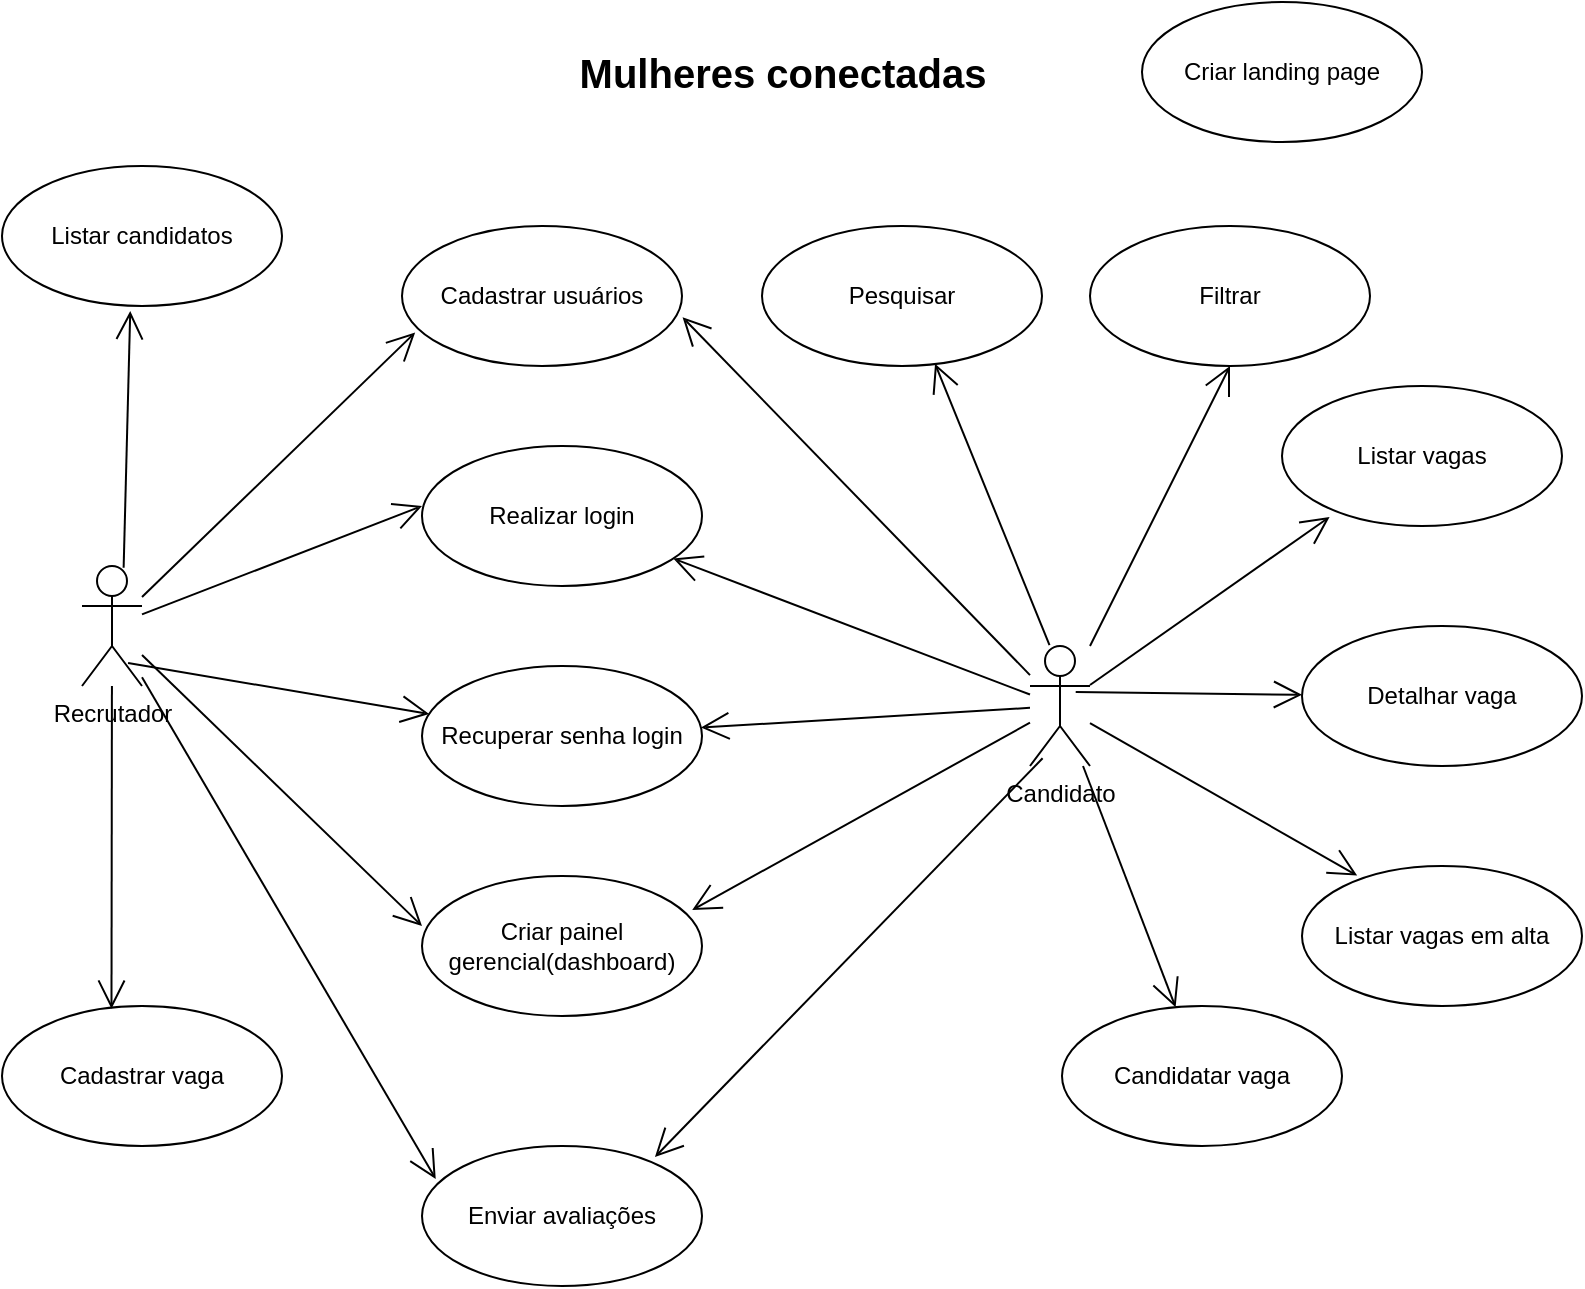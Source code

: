 <mxfile version="24.7.8">
  <diagram name="Página-1" id="XKjjT0ZuuCHtr4cCry9K">
    <mxGraphModel dx="1195" dy="650" grid="1" gridSize="10" guides="1" tooltips="1" connect="1" arrows="1" fold="1" page="1" pageScale="1" pageWidth="827" pageHeight="1169" math="0" shadow="0">
      <root>
        <mxCell id="0" />
        <mxCell id="1" parent="0" />
        <mxCell id="X-GNCtoVI3WKxDargWVG-1" value="Mulheres conectadas" style="text;align=center;fontStyle=1;verticalAlign=middle;spacingLeft=3;spacingRight=3;strokeColor=none;rotatable=0;points=[[0,0.5],[1,0.5]];portConstraint=eastwest;html=1;fontSize=20;" parent="1" vertex="1">
          <mxGeometry x="290" y="170" width="220" height="26" as="geometry" />
        </mxCell>
        <mxCell id="X-GNCtoVI3WKxDargWVG-2" value="Recrutador" style="shape=umlActor;verticalLabelPosition=bottom;verticalAlign=top;html=1;" parent="1" vertex="1">
          <mxGeometry x="50" y="430" width="30" height="60" as="geometry" />
        </mxCell>
        <mxCell id="X-GNCtoVI3WKxDargWVG-5" value="Candidato" style="shape=umlActor;verticalLabelPosition=bottom;verticalAlign=top;html=1;" parent="1" vertex="1">
          <mxGeometry x="524" y="470" width="30" height="60" as="geometry" />
        </mxCell>
        <mxCell id="X-GNCtoVI3WKxDargWVG-6" value="Criar landing page" style="ellipse;whiteSpace=wrap;html=1;" parent="1" vertex="1">
          <mxGeometry x="580" y="148" width="140" height="70" as="geometry" />
        </mxCell>
        <mxCell id="X-GNCtoVI3WKxDargWVG-8" value="Cadastrar usuários" style="ellipse;whiteSpace=wrap;html=1;" parent="1" vertex="1">
          <mxGeometry x="210" y="260" width="140" height="70" as="geometry" />
        </mxCell>
        <mxCell id="X-GNCtoVI3WKxDargWVG-9" value="Realizar login" style="ellipse;whiteSpace=wrap;html=1;" parent="1" vertex="1">
          <mxGeometry x="220" y="370" width="140" height="70" as="geometry" />
        </mxCell>
        <mxCell id="X-GNCtoVI3WKxDargWVG-10" value="Recuperar senha login" style="ellipse;whiteSpace=wrap;html=1;" parent="1" vertex="1">
          <mxGeometry x="220" y="480" width="140" height="70" as="geometry" />
        </mxCell>
        <mxCell id="X-GNCtoVI3WKxDargWVG-11" value="Criar painel gerencial(dashboard)" style="ellipse;whiteSpace=wrap;html=1;" parent="1" vertex="1">
          <mxGeometry x="220" y="585" width="140" height="70" as="geometry" />
        </mxCell>
        <mxCell id="X-GNCtoVI3WKxDargWVG-12" value="Cadastrar vaga" style="ellipse;whiteSpace=wrap;html=1;" parent="1" vertex="1">
          <mxGeometry x="10" y="650" width="140" height="70" as="geometry" />
        </mxCell>
        <mxCell id="X-GNCtoVI3WKxDargWVG-13" value="Candidatar vaga" style="ellipse;whiteSpace=wrap;html=1;" parent="1" vertex="1">
          <mxGeometry x="540" y="650" width="140" height="70" as="geometry" />
        </mxCell>
        <mxCell id="X-GNCtoVI3WKxDargWVG-14" value="Detalhar vaga" style="ellipse;whiteSpace=wrap;html=1;" parent="1" vertex="1">
          <mxGeometry x="660" y="460" width="140" height="70" as="geometry" />
        </mxCell>
        <mxCell id="X-GNCtoVI3WKxDargWVG-15" value="Listar vagas" style="ellipse;whiteSpace=wrap;html=1;" parent="1" vertex="1">
          <mxGeometry x="650" y="340" width="140" height="70" as="geometry" />
        </mxCell>
        <mxCell id="X-GNCtoVI3WKxDargWVG-16" value="Listar vagas em alta" style="ellipse;whiteSpace=wrap;html=1;" parent="1" vertex="1">
          <mxGeometry x="660" y="580" width="140" height="70" as="geometry" />
        </mxCell>
        <mxCell id="Z68_rBtBPnGmAzobaYoH-1" value="Enviar avaliações" style="ellipse;whiteSpace=wrap;html=1;" vertex="1" parent="1">
          <mxGeometry x="220" y="720" width="140" height="70" as="geometry" />
        </mxCell>
        <mxCell id="Z68_rBtBPnGmAzobaYoH-2" value="Filtrar" style="ellipse;whiteSpace=wrap;html=1;" vertex="1" parent="1">
          <mxGeometry x="554" y="260" width="140" height="70" as="geometry" />
        </mxCell>
        <mxCell id="Z68_rBtBPnGmAzobaYoH-3" value="Pesquisar" style="ellipse;whiteSpace=wrap;html=1;" vertex="1" parent="1">
          <mxGeometry x="390" y="260" width="140" height="70" as="geometry" />
        </mxCell>
        <mxCell id="Z68_rBtBPnGmAzobaYoH-6" value="" style="endArrow=open;endFill=1;endSize=12;html=1;rounded=0;entryX=0.047;entryY=0.761;entryDx=0;entryDy=0;entryPerimeter=0;" edge="1" parent="1" source="X-GNCtoVI3WKxDargWVG-2" target="X-GNCtoVI3WKxDargWVG-8">
          <mxGeometry width="160" relative="1" as="geometry">
            <mxPoint x="140" y="390" as="sourcePoint" />
            <mxPoint x="300" y="390" as="targetPoint" />
          </mxGeometry>
        </mxCell>
        <mxCell id="Z68_rBtBPnGmAzobaYoH-7" value="" style="endArrow=open;endFill=1;endSize=12;html=1;rounded=0;entryX=1.002;entryY=0.652;entryDx=0;entryDy=0;entryPerimeter=0;" edge="1" parent="1" source="X-GNCtoVI3WKxDargWVG-5" target="X-GNCtoVI3WKxDargWVG-8">
          <mxGeometry width="160" relative="1" as="geometry">
            <mxPoint x="330" y="379" as="sourcePoint" />
            <mxPoint x="438" y="320" as="targetPoint" />
          </mxGeometry>
        </mxCell>
        <mxCell id="Z68_rBtBPnGmAzobaYoH-9" value="" style="endArrow=open;endFill=1;endSize=12;html=1;rounded=0;entryX=0;entryY=0.429;entryDx=0;entryDy=0;entryPerimeter=0;" edge="1" parent="1" source="X-GNCtoVI3WKxDargWVG-2" target="X-GNCtoVI3WKxDargWVG-9">
          <mxGeometry width="160" relative="1" as="geometry">
            <mxPoint x="119" y="382" as="sourcePoint" />
            <mxPoint x="227" y="323" as="targetPoint" />
          </mxGeometry>
        </mxCell>
        <mxCell id="Z68_rBtBPnGmAzobaYoH-10" value="" style="endArrow=open;endFill=1;endSize=12;html=1;rounded=0;" edge="1" parent="1" source="X-GNCtoVI3WKxDargWVG-5" target="X-GNCtoVI3WKxDargWVG-9">
          <mxGeometry width="160" relative="1" as="geometry">
            <mxPoint x="129" y="392" as="sourcePoint" />
            <mxPoint x="237" y="333" as="targetPoint" />
          </mxGeometry>
        </mxCell>
        <mxCell id="Z68_rBtBPnGmAzobaYoH-11" value="" style="endArrow=open;endFill=1;endSize=12;html=1;rounded=0;exitX=0.768;exitY=0.809;exitDx=0;exitDy=0;exitPerimeter=0;" edge="1" parent="1" source="X-GNCtoVI3WKxDargWVG-2" target="X-GNCtoVI3WKxDargWVG-10">
          <mxGeometry width="160" relative="1" as="geometry">
            <mxPoint x="119" y="391" as="sourcePoint" />
            <mxPoint x="250" y="400" as="targetPoint" />
          </mxGeometry>
        </mxCell>
        <mxCell id="Z68_rBtBPnGmAzobaYoH-12" value="" style="endArrow=open;endFill=1;endSize=12;html=1;rounded=0;" edge="1" parent="1" source="X-GNCtoVI3WKxDargWVG-5" target="X-GNCtoVI3WKxDargWVG-10">
          <mxGeometry width="160" relative="1" as="geometry">
            <mxPoint x="129" y="401" as="sourcePoint" />
            <mxPoint x="260" y="410" as="targetPoint" />
          </mxGeometry>
        </mxCell>
        <mxCell id="Z68_rBtBPnGmAzobaYoH-13" value="" style="endArrow=open;endFill=1;endSize=12;html=1;rounded=0;entryX=0;entryY=0.357;entryDx=0;entryDy=0;entryPerimeter=0;" edge="1" parent="1" source="X-GNCtoVI3WKxDargWVG-2" target="X-GNCtoVI3WKxDargWVG-11">
          <mxGeometry width="160" relative="1" as="geometry">
            <mxPoint x="139" y="411" as="sourcePoint" />
            <mxPoint x="270" y="420" as="targetPoint" />
          </mxGeometry>
        </mxCell>
        <mxCell id="Z68_rBtBPnGmAzobaYoH-14" value="" style="endArrow=open;endFill=1;endSize=12;html=1;rounded=0;entryX=0.965;entryY=0.243;entryDx=0;entryDy=0;entryPerimeter=0;" edge="1" parent="1" source="X-GNCtoVI3WKxDargWVG-5" target="X-GNCtoVI3WKxDargWVG-11">
          <mxGeometry width="160" relative="1" as="geometry">
            <mxPoint x="149" y="421" as="sourcePoint" />
            <mxPoint x="280" y="430" as="targetPoint" />
          </mxGeometry>
        </mxCell>
        <mxCell id="Z68_rBtBPnGmAzobaYoH-15" value="" style="endArrow=open;endFill=1;endSize=12;html=1;rounded=0;entryX=0.391;entryY=0.019;entryDx=0;entryDy=0;entryPerimeter=0;" edge="1" parent="1" source="X-GNCtoVI3WKxDargWVG-2" target="X-GNCtoVI3WKxDargWVG-12">
          <mxGeometry width="160" relative="1" as="geometry">
            <mxPoint x="159" y="431" as="sourcePoint" />
            <mxPoint x="290" y="440" as="targetPoint" />
          </mxGeometry>
        </mxCell>
        <mxCell id="Z68_rBtBPnGmAzobaYoH-16" value="" style="endArrow=open;endFill=1;endSize=12;html=1;rounded=0;" edge="1" parent="1" source="X-GNCtoVI3WKxDargWVG-5" target="X-GNCtoVI3WKxDargWVG-13">
          <mxGeometry width="160" relative="1" as="geometry">
            <mxPoint x="169" y="441" as="sourcePoint" />
            <mxPoint x="300" y="450" as="targetPoint" />
          </mxGeometry>
        </mxCell>
        <mxCell id="Z68_rBtBPnGmAzobaYoH-17" value="" style="endArrow=open;endFill=1;endSize=12;html=1;rounded=0;entryX=0.17;entryY=0.935;entryDx=0;entryDy=0;entryPerimeter=0;" edge="1" parent="1" source="X-GNCtoVI3WKxDargWVG-5" target="X-GNCtoVI3WKxDargWVG-15">
          <mxGeometry width="160" relative="1" as="geometry">
            <mxPoint x="179" y="451" as="sourcePoint" />
            <mxPoint x="310" y="460" as="targetPoint" />
          </mxGeometry>
        </mxCell>
        <mxCell id="Z68_rBtBPnGmAzobaYoH-20" value="" style="endArrow=open;endFill=1;endSize=12;html=1;rounded=0;exitX=0.762;exitY=0.384;exitDx=0;exitDy=0;exitPerimeter=0;" edge="1" parent="1" source="X-GNCtoVI3WKxDargWVG-5" target="X-GNCtoVI3WKxDargWVG-14">
          <mxGeometry width="160" relative="1" as="geometry">
            <mxPoint x="558" y="480" as="sourcePoint" />
            <mxPoint x="588" y="375" as="targetPoint" />
          </mxGeometry>
        </mxCell>
        <mxCell id="Z68_rBtBPnGmAzobaYoH-21" value="" style="endArrow=open;endFill=1;endSize=12;html=1;rounded=0;entryX=0.197;entryY=0.068;entryDx=0;entryDy=0;entryPerimeter=0;" edge="1" parent="1" source="X-GNCtoVI3WKxDargWVG-5" target="X-GNCtoVI3WKxDargWVG-16">
          <mxGeometry width="160" relative="1" as="geometry">
            <mxPoint x="568" y="490" as="sourcePoint" />
            <mxPoint x="598" y="385" as="targetPoint" />
          </mxGeometry>
        </mxCell>
        <mxCell id="Z68_rBtBPnGmAzobaYoH-22" value="" style="endArrow=open;endFill=1;endSize=12;html=1;rounded=0;entryX=0.832;entryY=0.078;entryDx=0;entryDy=0;entryPerimeter=0;exitX=0.21;exitY=0.936;exitDx=0;exitDy=0;exitPerimeter=0;" edge="1" parent="1" source="X-GNCtoVI3WKxDargWVG-5" target="Z68_rBtBPnGmAzobaYoH-1">
          <mxGeometry width="160" relative="1" as="geometry">
            <mxPoint x="578" y="500" as="sourcePoint" />
            <mxPoint x="608" y="395" as="targetPoint" />
          </mxGeometry>
        </mxCell>
        <mxCell id="Z68_rBtBPnGmAzobaYoH-23" value="" style="endArrow=open;endFill=1;endSize=12;html=1;rounded=0;entryX=0.049;entryY=0.235;entryDx=0;entryDy=0;entryPerimeter=0;" edge="1" parent="1" source="X-GNCtoVI3WKxDargWVG-2" target="Z68_rBtBPnGmAzobaYoH-1">
          <mxGeometry width="160" relative="1" as="geometry">
            <mxPoint x="588" y="510" as="sourcePoint" />
            <mxPoint x="618" y="405" as="targetPoint" />
          </mxGeometry>
        </mxCell>
        <mxCell id="Z68_rBtBPnGmAzobaYoH-24" value="" style="endArrow=open;endFill=1;endSize=12;html=1;rounded=0;entryX=0.5;entryY=1;entryDx=0;entryDy=0;" edge="1" parent="1" source="X-GNCtoVI3WKxDargWVG-5" target="Z68_rBtBPnGmAzobaYoH-2">
          <mxGeometry width="160" relative="1" as="geometry">
            <mxPoint x="598" y="520" as="sourcePoint" />
            <mxPoint x="628" y="415" as="targetPoint" />
          </mxGeometry>
        </mxCell>
        <mxCell id="Z68_rBtBPnGmAzobaYoH-25" value="" style="endArrow=open;endFill=1;endSize=12;html=1;rounded=0;entryX=0.618;entryY=0.984;entryDx=0;entryDy=0;entryPerimeter=0;exitX=0.325;exitY=-0.007;exitDx=0;exitDy=0;exitPerimeter=0;" edge="1" parent="1" source="X-GNCtoVI3WKxDargWVG-5" target="Z68_rBtBPnGmAzobaYoH-3">
          <mxGeometry width="160" relative="1" as="geometry">
            <mxPoint x="608" y="530" as="sourcePoint" />
            <mxPoint x="638" y="425" as="targetPoint" />
          </mxGeometry>
        </mxCell>
        <mxCell id="Z68_rBtBPnGmAzobaYoH-26" value="Listar candidatos" style="ellipse;whiteSpace=wrap;html=1;" vertex="1" parent="1">
          <mxGeometry x="10" y="230" width="140" height="70" as="geometry" />
        </mxCell>
        <mxCell id="Z68_rBtBPnGmAzobaYoH-27" value="" style="endArrow=open;endFill=1;endSize=12;html=1;rounded=0;entryX=0.458;entryY=1.036;entryDx=0;entryDy=0;entryPerimeter=0;exitX=0.694;exitY=0.014;exitDx=0;exitDy=0;exitPerimeter=0;" edge="1" parent="1" source="X-GNCtoVI3WKxDargWVG-2" target="Z68_rBtBPnGmAzobaYoH-26">
          <mxGeometry width="160" relative="1" as="geometry">
            <mxPoint x="75" y="500" as="sourcePoint" />
            <mxPoint x="75" y="661" as="targetPoint" />
          </mxGeometry>
        </mxCell>
      </root>
    </mxGraphModel>
  </diagram>
</mxfile>
